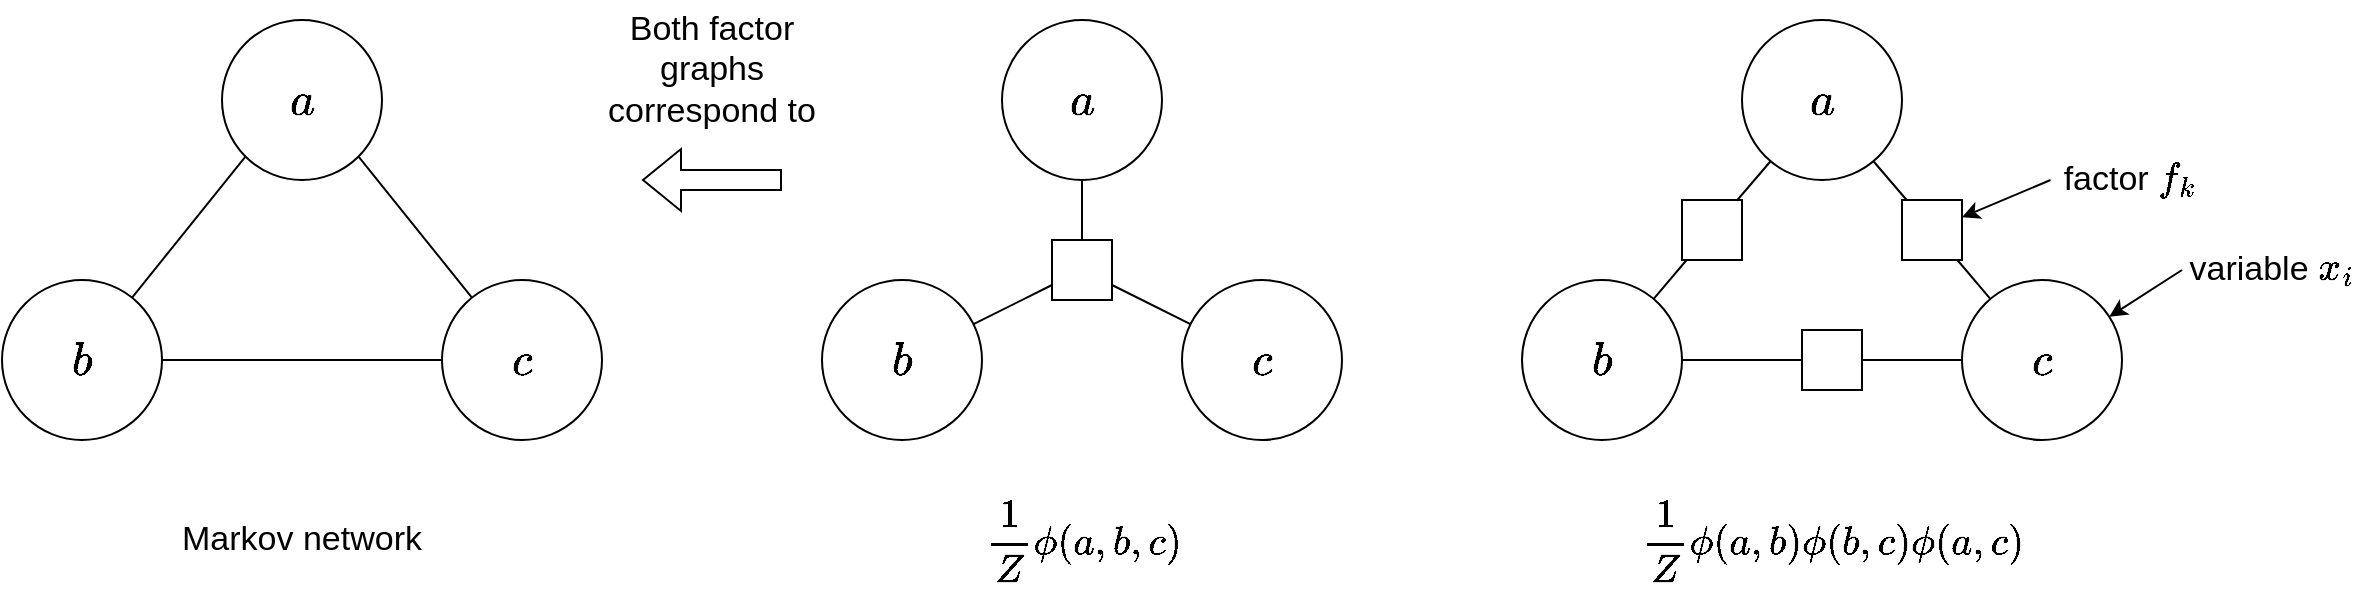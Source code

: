 <mxfile version="22.1.2" type="device">
  <diagram name="Page-1" id="6dSdIeVlCUT___-pC-Qy">
    <mxGraphModel dx="814" dy="511" grid="1" gridSize="10" guides="1" tooltips="1" connect="1" arrows="1" fold="1" page="1" pageScale="1" pageWidth="827" pageHeight="1169" math="1" shadow="0">
      <root>
        <mxCell id="0" />
        <mxCell id="1" parent="0" />
        <mxCell id="Gm01kRKshbfF--VrvhTc-1" value="" style="group" vertex="1" connectable="0" parent="1">
          <mxGeometry x="120" y="40" width="80" height="80" as="geometry" />
        </mxCell>
        <mxCell id="21J6TmQOTmgS-qnAzhjr-1" value="" style="ellipse;whiteSpace=wrap;html=1;aspect=fixed;" parent="Gm01kRKshbfF--VrvhTc-1" vertex="1">
          <mxGeometry width="80" height="80" as="geometry" />
        </mxCell>
        <mxCell id="21J6TmQOTmgS-qnAzhjr-2" value="&lt;font style=&quot;font-size: 20px;&quot;&gt;$$a$$&lt;/font&gt;" style="text;html=1;strokeColor=none;fillColor=none;align=center;verticalAlign=middle;whiteSpace=wrap;rounded=0;" parent="Gm01kRKshbfF--VrvhTc-1" vertex="1">
          <mxGeometry x="10" y="25" width="60" height="30" as="geometry" />
        </mxCell>
        <mxCell id="Gm01kRKshbfF--VrvhTc-2" value="" style="group" vertex="1" connectable="0" parent="1">
          <mxGeometry x="10" y="170" width="80" height="80" as="geometry" />
        </mxCell>
        <mxCell id="21J6TmQOTmgS-qnAzhjr-3" value="" style="ellipse;whiteSpace=wrap;html=1;aspect=fixed;" parent="Gm01kRKshbfF--VrvhTc-2" vertex="1">
          <mxGeometry width="80" height="80" as="geometry" />
        </mxCell>
        <mxCell id="21J6TmQOTmgS-qnAzhjr-7" value="&lt;font style=&quot;font-size: 20px;&quot;&gt;$$b$$&lt;/font&gt;" style="text;html=1;strokeColor=none;fillColor=none;align=center;verticalAlign=middle;whiteSpace=wrap;rounded=0;" parent="Gm01kRKshbfF--VrvhTc-2" vertex="1">
          <mxGeometry x="10" y="25" width="60" height="30" as="geometry" />
        </mxCell>
        <mxCell id="Gm01kRKshbfF--VrvhTc-3" value="" style="group" vertex="1" connectable="0" parent="1">
          <mxGeometry x="230" y="170" width="80" height="80" as="geometry" />
        </mxCell>
        <mxCell id="21J6TmQOTmgS-qnAzhjr-4" value="" style="ellipse;whiteSpace=wrap;html=1;aspect=fixed;" parent="Gm01kRKshbfF--VrvhTc-3" vertex="1">
          <mxGeometry width="80" height="80" as="geometry" />
        </mxCell>
        <mxCell id="21J6TmQOTmgS-qnAzhjr-8" value="&lt;font style=&quot;font-size: 20px;&quot;&gt;$$c$$&lt;/font&gt;" style="text;html=1;strokeColor=none;fillColor=none;align=center;verticalAlign=middle;whiteSpace=wrap;rounded=0;" parent="Gm01kRKshbfF--VrvhTc-3" vertex="1">
          <mxGeometry x="10" y="25" width="60" height="30" as="geometry" />
        </mxCell>
        <mxCell id="Gm01kRKshbfF--VrvhTc-4" style="rounded=0;orthogonalLoop=1;jettySize=auto;html=1;exitX=0;exitY=1;exitDx=0;exitDy=0;endArrow=none;endFill=0;" edge="1" parent="1" source="21J6TmQOTmgS-qnAzhjr-1" target="21J6TmQOTmgS-qnAzhjr-3">
          <mxGeometry relative="1" as="geometry">
            <mxPoint x="90" y="150" as="targetPoint" />
          </mxGeometry>
        </mxCell>
        <mxCell id="Gm01kRKshbfF--VrvhTc-6" style="rounded=0;orthogonalLoop=1;jettySize=auto;html=1;exitX=1;exitY=0.5;exitDx=0;exitDy=0;entryX=0;entryY=0.5;entryDx=0;entryDy=0;endArrow=none;endFill=0;" edge="1" parent="1" source="21J6TmQOTmgS-qnAzhjr-3" target="21J6TmQOTmgS-qnAzhjr-4">
          <mxGeometry relative="1" as="geometry" />
        </mxCell>
        <mxCell id="Gm01kRKshbfF--VrvhTc-7" style="rounded=0;orthogonalLoop=1;jettySize=auto;html=1;exitX=1;exitY=1;exitDx=0;exitDy=0;endArrow=none;endFill=0;" edge="1" parent="1" source="21J6TmQOTmgS-qnAzhjr-1" target="21J6TmQOTmgS-qnAzhjr-4">
          <mxGeometry relative="1" as="geometry" />
        </mxCell>
        <mxCell id="Gm01kRKshbfF--VrvhTc-20" value="" style="group" vertex="1" connectable="0" parent="1">
          <mxGeometry x="510" y="40" width="80" height="80" as="geometry" />
        </mxCell>
        <mxCell id="Gm01kRKshbfF--VrvhTc-21" value="" style="ellipse;whiteSpace=wrap;html=1;aspect=fixed;" vertex="1" parent="Gm01kRKshbfF--VrvhTc-20">
          <mxGeometry width="80" height="80" as="geometry" />
        </mxCell>
        <mxCell id="Gm01kRKshbfF--VrvhTc-22" value="&lt;font style=&quot;font-size: 20px;&quot;&gt;$$a$$&lt;/font&gt;" style="text;html=1;strokeColor=none;fillColor=none;align=center;verticalAlign=middle;whiteSpace=wrap;rounded=0;" vertex="1" parent="Gm01kRKshbfF--VrvhTc-20">
          <mxGeometry x="10" y="25" width="60" height="30" as="geometry" />
        </mxCell>
        <mxCell id="Gm01kRKshbfF--VrvhTc-23" value="" style="group" vertex="1" connectable="0" parent="1">
          <mxGeometry x="420" y="170" width="80" height="80" as="geometry" />
        </mxCell>
        <mxCell id="Gm01kRKshbfF--VrvhTc-24" value="" style="ellipse;whiteSpace=wrap;html=1;aspect=fixed;" vertex="1" parent="Gm01kRKshbfF--VrvhTc-23">
          <mxGeometry width="80" height="80" as="geometry" />
        </mxCell>
        <mxCell id="Gm01kRKshbfF--VrvhTc-25" value="&lt;font style=&quot;font-size: 20px;&quot;&gt;$$b$$&lt;/font&gt;" style="text;html=1;strokeColor=none;fillColor=none;align=center;verticalAlign=middle;whiteSpace=wrap;rounded=0;" vertex="1" parent="Gm01kRKshbfF--VrvhTc-23">
          <mxGeometry x="10" y="25" width="60" height="30" as="geometry" />
        </mxCell>
        <mxCell id="Gm01kRKshbfF--VrvhTc-26" value="" style="group" vertex="1" connectable="0" parent="1">
          <mxGeometry x="600" y="170" width="80" height="80" as="geometry" />
        </mxCell>
        <mxCell id="Gm01kRKshbfF--VrvhTc-27" value="" style="ellipse;whiteSpace=wrap;html=1;aspect=fixed;" vertex="1" parent="Gm01kRKshbfF--VrvhTc-26">
          <mxGeometry width="80" height="80" as="geometry" />
        </mxCell>
        <mxCell id="Gm01kRKshbfF--VrvhTc-28" value="&lt;font style=&quot;font-size: 20px;&quot;&gt;$$c$$&lt;/font&gt;" style="text;html=1;strokeColor=none;fillColor=none;align=center;verticalAlign=middle;whiteSpace=wrap;rounded=0;" vertex="1" parent="Gm01kRKshbfF--VrvhTc-26">
          <mxGeometry x="10" y="25" width="60" height="30" as="geometry" />
        </mxCell>
        <mxCell id="Gm01kRKshbfF--VrvhTc-33" value="" style="whiteSpace=wrap;html=1;aspect=fixed;" vertex="1" parent="1">
          <mxGeometry x="535" y="150" width="30" height="30" as="geometry" />
        </mxCell>
        <mxCell id="Gm01kRKshbfF--VrvhTc-34" value="" style="group" vertex="1" connectable="0" parent="1">
          <mxGeometry x="880" y="40" width="80" height="80" as="geometry" />
        </mxCell>
        <mxCell id="Gm01kRKshbfF--VrvhTc-35" value="" style="ellipse;whiteSpace=wrap;html=1;aspect=fixed;" vertex="1" parent="Gm01kRKshbfF--VrvhTc-34">
          <mxGeometry width="80" height="80" as="geometry" />
        </mxCell>
        <mxCell id="Gm01kRKshbfF--VrvhTc-36" value="&lt;font style=&quot;font-size: 20px;&quot;&gt;$$a$$&lt;/font&gt;" style="text;html=1;strokeColor=none;fillColor=none;align=center;verticalAlign=middle;whiteSpace=wrap;rounded=0;" vertex="1" parent="Gm01kRKshbfF--VrvhTc-34">
          <mxGeometry x="10" y="25" width="60" height="30" as="geometry" />
        </mxCell>
        <mxCell id="Gm01kRKshbfF--VrvhTc-37" value="" style="group" vertex="1" connectable="0" parent="1">
          <mxGeometry x="770" y="170" width="80" height="80" as="geometry" />
        </mxCell>
        <mxCell id="Gm01kRKshbfF--VrvhTc-38" value="" style="ellipse;whiteSpace=wrap;html=1;aspect=fixed;" vertex="1" parent="Gm01kRKshbfF--VrvhTc-37">
          <mxGeometry width="80" height="80" as="geometry" />
        </mxCell>
        <mxCell id="Gm01kRKshbfF--VrvhTc-39" value="&lt;font style=&quot;font-size: 20px;&quot;&gt;$$b$$&lt;/font&gt;" style="text;html=1;strokeColor=none;fillColor=none;align=center;verticalAlign=middle;whiteSpace=wrap;rounded=0;" vertex="1" parent="Gm01kRKshbfF--VrvhTc-37">
          <mxGeometry x="10" y="25" width="60" height="30" as="geometry" />
        </mxCell>
        <mxCell id="Gm01kRKshbfF--VrvhTc-40" value="" style="group" vertex="1" connectable="0" parent="1">
          <mxGeometry x="990" y="170" width="80" height="80" as="geometry" />
        </mxCell>
        <mxCell id="Gm01kRKshbfF--VrvhTc-41" value="" style="ellipse;whiteSpace=wrap;html=1;aspect=fixed;" vertex="1" parent="Gm01kRKshbfF--VrvhTc-40">
          <mxGeometry width="80" height="80" as="geometry" />
        </mxCell>
        <mxCell id="Gm01kRKshbfF--VrvhTc-42" value="&lt;font style=&quot;font-size: 20px;&quot;&gt;$$c$$&lt;/font&gt;" style="text;html=1;strokeColor=none;fillColor=none;align=center;verticalAlign=middle;whiteSpace=wrap;rounded=0;" vertex="1" parent="Gm01kRKshbfF--VrvhTc-40">
          <mxGeometry x="10" y="25" width="60" height="30" as="geometry" />
        </mxCell>
        <mxCell id="Gm01kRKshbfF--VrvhTc-43" value="" style="whiteSpace=wrap;html=1;aspect=fixed;" vertex="1" parent="1">
          <mxGeometry x="850" y="130" width="30" height="30" as="geometry" />
        </mxCell>
        <mxCell id="Gm01kRKshbfF--VrvhTc-44" value="" style="whiteSpace=wrap;html=1;aspect=fixed;" vertex="1" parent="1">
          <mxGeometry x="910" y="195" width="30" height="30" as="geometry" />
        </mxCell>
        <mxCell id="Gm01kRKshbfF--VrvhTc-45" value="" style="whiteSpace=wrap;html=1;aspect=fixed;" vertex="1" parent="1">
          <mxGeometry x="960" y="130" width="30" height="30" as="geometry" />
        </mxCell>
        <mxCell id="Gm01kRKshbfF--VrvhTc-46" style="rounded=0;orthogonalLoop=1;jettySize=auto;html=1;endArrow=none;endFill=0;" edge="1" parent="1" source="Gm01kRKshbfF--VrvhTc-24" target="Gm01kRKshbfF--VrvhTc-33">
          <mxGeometry relative="1" as="geometry" />
        </mxCell>
        <mxCell id="Gm01kRKshbfF--VrvhTc-47" style="rounded=0;orthogonalLoop=1;jettySize=auto;html=1;endArrow=none;endFill=0;" edge="1" parent="1" source="Gm01kRKshbfF--VrvhTc-33" target="Gm01kRKshbfF--VrvhTc-21">
          <mxGeometry relative="1" as="geometry">
            <mxPoint x="487" y="205" as="sourcePoint" />
            <mxPoint x="545" y="181" as="targetPoint" />
          </mxGeometry>
        </mxCell>
        <mxCell id="Gm01kRKshbfF--VrvhTc-48" style="rounded=0;orthogonalLoop=1;jettySize=auto;html=1;endArrow=none;endFill=0;" edge="1" parent="1" source="Gm01kRKshbfF--VrvhTc-27" target="Gm01kRKshbfF--VrvhTc-33">
          <mxGeometry relative="1" as="geometry">
            <mxPoint x="497" y="215" as="sourcePoint" />
            <mxPoint x="555" y="191" as="targetPoint" />
          </mxGeometry>
        </mxCell>
        <mxCell id="Gm01kRKshbfF--VrvhTc-49" style="edgeStyle=none;rounded=0;orthogonalLoop=1;jettySize=auto;html=1;endArrow=none;endFill=0;" edge="1" parent="1" source="Gm01kRKshbfF--VrvhTc-35" target="Gm01kRKshbfF--VrvhTc-43">
          <mxGeometry relative="1" as="geometry" />
        </mxCell>
        <mxCell id="Gm01kRKshbfF--VrvhTc-50" style="edgeStyle=none;rounded=0;orthogonalLoop=1;jettySize=auto;html=1;endArrow=none;endFill=0;" edge="1" parent="1" source="Gm01kRKshbfF--VrvhTc-43" target="Gm01kRKshbfF--VrvhTc-38">
          <mxGeometry relative="1" as="geometry">
            <mxPoint x="900" y="116" as="sourcePoint" />
            <mxPoint x="880" y="132" as="targetPoint" />
          </mxGeometry>
        </mxCell>
        <mxCell id="Gm01kRKshbfF--VrvhTc-51" style="edgeStyle=none;rounded=0;orthogonalLoop=1;jettySize=auto;html=1;endArrow=none;endFill=0;" edge="1" parent="1" source="Gm01kRKshbfF--VrvhTc-44" target="Gm01kRKshbfF--VrvhTc-38">
          <mxGeometry relative="1" as="geometry">
            <mxPoint x="856" y="160" as="sourcePoint" />
            <mxPoint x="840" y="186" as="targetPoint" />
          </mxGeometry>
        </mxCell>
        <mxCell id="Gm01kRKshbfF--VrvhTc-52" style="edgeStyle=none;rounded=0;orthogonalLoop=1;jettySize=auto;html=1;endArrow=none;endFill=0;" edge="1" parent="1" source="Gm01kRKshbfF--VrvhTc-41" target="Gm01kRKshbfF--VrvhTc-44">
          <mxGeometry relative="1" as="geometry">
            <mxPoint x="866" y="170" as="sourcePoint" />
            <mxPoint x="850" y="196" as="targetPoint" />
          </mxGeometry>
        </mxCell>
        <mxCell id="Gm01kRKshbfF--VrvhTc-53" style="edgeStyle=none;rounded=0;orthogonalLoop=1;jettySize=auto;html=1;endArrow=none;endFill=0;" edge="1" parent="1" source="Gm01kRKshbfF--VrvhTc-35" target="Gm01kRKshbfF--VrvhTc-45">
          <mxGeometry relative="1" as="geometry">
            <mxPoint x="876" y="180" as="sourcePoint" />
            <mxPoint x="860" y="206" as="targetPoint" />
          </mxGeometry>
        </mxCell>
        <mxCell id="Gm01kRKshbfF--VrvhTc-54" style="edgeStyle=none;rounded=0;orthogonalLoop=1;jettySize=auto;html=1;endArrow=none;endFill=0;" edge="1" parent="1" source="Gm01kRKshbfF--VrvhTc-45" target="Gm01kRKshbfF--VrvhTc-41">
          <mxGeometry relative="1" as="geometry">
            <mxPoint x="886" y="190" as="sourcePoint" />
            <mxPoint x="870" y="216" as="targetPoint" />
          </mxGeometry>
        </mxCell>
        <mxCell id="Gm01kRKshbfF--VrvhTc-55" value="&lt;font style=&quot;font-size: 17px;&quot;&gt;$$\frac{1}{Z} \phi(a,b,c)$$&lt;/font&gt;" style="text;html=1;strokeColor=none;fillColor=none;align=center;verticalAlign=middle;whiteSpace=wrap;rounded=0;" vertex="1" parent="1">
          <mxGeometry x="490.75" y="270" width="118.5" height="60" as="geometry" />
        </mxCell>
        <mxCell id="Gm01kRKshbfF--VrvhTc-56" value="&lt;font style=&quot;font-size: 17px;&quot;&gt;$$\frac{1}{Z} \phi(a,b) \phi(b,c) \phi(a,c)$$&lt;/font&gt;" style="text;html=1;strokeColor=none;fillColor=none;align=center;verticalAlign=middle;whiteSpace=wrap;rounded=0;" vertex="1" parent="1">
          <mxGeometry x="815.75" y="270" width="218.5" height="60" as="geometry" />
        </mxCell>
        <mxCell id="Gm01kRKshbfF--VrvhTc-57" value="" style="shape=flexArrow;endArrow=classic;html=1;rounded=0;" edge="1" parent="1">
          <mxGeometry width="50" height="50" relative="1" as="geometry">
            <mxPoint x="400" y="120" as="sourcePoint" />
            <mxPoint x="330" y="120" as="targetPoint" />
          </mxGeometry>
        </mxCell>
        <mxCell id="Gm01kRKshbfF--VrvhTc-58" value="&lt;font style=&quot;font-size: 17px;&quot;&gt;Both factor graphs correspond to&lt;/font&gt;" style="text;html=1;strokeColor=none;fillColor=none;align=center;verticalAlign=middle;whiteSpace=wrap;rounded=0;" vertex="1" parent="1">
          <mxGeometry x="300" y="30" width="130" height="70" as="geometry" />
        </mxCell>
        <mxCell id="Gm01kRKshbfF--VrvhTc-60" value="&lt;font style=&quot;font-size: 17px;&quot;&gt;Markov network&lt;/font&gt;" style="text;html=1;strokeColor=none;fillColor=none;align=center;verticalAlign=middle;whiteSpace=wrap;rounded=0;" vertex="1" parent="1">
          <mxGeometry x="95" y="280" width="130" height="40" as="geometry" />
        </mxCell>
        <mxCell id="Gm01kRKshbfF--VrvhTc-62" style="edgeStyle=none;rounded=0;orthogonalLoop=1;jettySize=auto;html=1;exitX=0;exitY=0.5;exitDx=0;exitDy=0;" edge="1" parent="1" source="Gm01kRKshbfF--VrvhTc-61" target="Gm01kRKshbfF--VrvhTc-45">
          <mxGeometry relative="1" as="geometry" />
        </mxCell>
        <mxCell id="Gm01kRKshbfF--VrvhTc-61" value="&lt;font style=&quot;font-size: 17px;&quot;&gt;factor \(f_k\)&lt;/font&gt;" style="text;html=1;strokeColor=none;fillColor=none;align=center;verticalAlign=middle;whiteSpace=wrap;rounded=0;" vertex="1" parent="1">
          <mxGeometry x="1034.25" y="100" width="80" height="40" as="geometry" />
        </mxCell>
        <mxCell id="Gm01kRKshbfF--VrvhTc-64" style="edgeStyle=none;rounded=0;orthogonalLoop=1;jettySize=auto;html=1;exitX=0;exitY=0.5;exitDx=0;exitDy=0;" edge="1" parent="1" source="Gm01kRKshbfF--VrvhTc-63" target="Gm01kRKshbfF--VrvhTc-41">
          <mxGeometry relative="1" as="geometry" />
        </mxCell>
        <mxCell id="Gm01kRKshbfF--VrvhTc-63" value="&lt;font style=&quot;font-size: 17px;&quot;&gt;variable \(x_i\)&lt;/font&gt;" style="text;html=1;strokeColor=none;fillColor=none;align=center;verticalAlign=middle;whiteSpace=wrap;rounded=0;" vertex="1" parent="1">
          <mxGeometry x="1100" y="145" width="90" height="40" as="geometry" />
        </mxCell>
      </root>
    </mxGraphModel>
  </diagram>
</mxfile>
